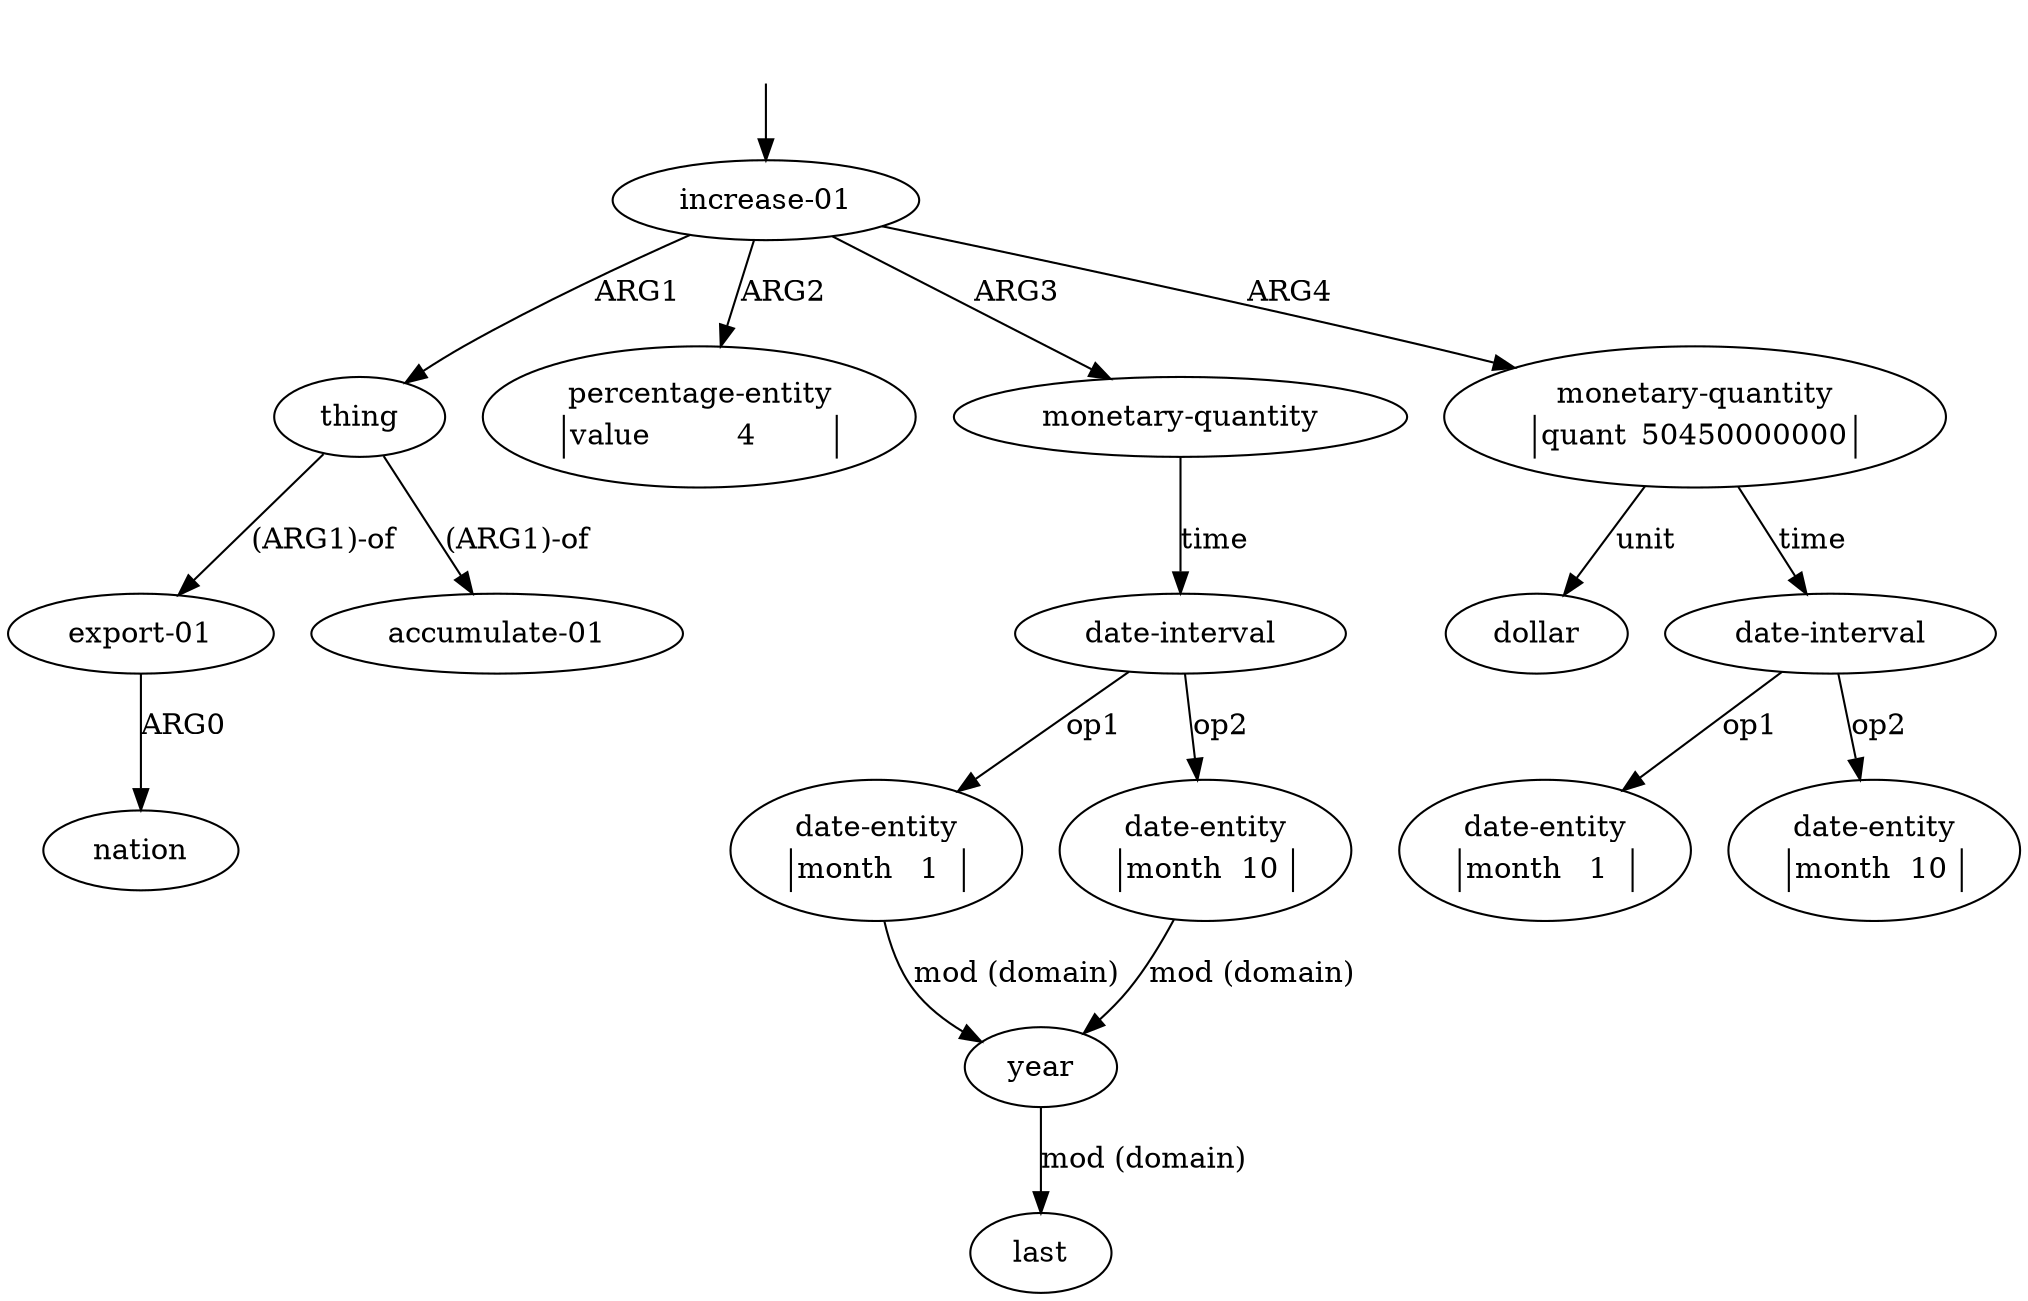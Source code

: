 digraph "20011007" {
  top [ style=invis ];
  top -> 0;
  0 [ label=<<table align="center" border="0" cellspacing="0"><tr><td colspan="2">increase-01</td></tr></table>> ];
  1 [ label=<<table align="center" border="0" cellspacing="0"><tr><td colspan="2">thing</td></tr></table>> ];
  2 [ label=<<table align="center" border="0" cellspacing="0"><tr><td colspan="2">export-01</td></tr></table>> ];
  3 [ label=<<table align="center" border="0" cellspacing="0"><tr><td colspan="2">nation</td></tr></table>> ];
  4 [ label=<<table align="center" border="0" cellspacing="0"><tr><td colspan="2">accumulate-01</td></tr></table>> ];
  5 [ label=<<table align="center" border="0" cellspacing="0"><tr><td colspan="2">percentage-entity</td></tr><tr><td sides="l" border="1" align="left">value</td><td sides="r" border="1" align="left">4</td></tr></table>> ];
  6 [ label=<<table align="center" border="0" cellspacing="0"><tr><td colspan="2">monetary-quantity</td></tr></table>> ];
  7 [ label=<<table align="center" border="0" cellspacing="0"><tr><td colspan="2">date-interval</td></tr></table>> ];
  8 [ label=<<table align="center" border="0" cellspacing="0"><tr><td colspan="2">date-entity</td></tr><tr><td sides="l" border="1" align="left">month</td><td sides="r" border="1" align="left">1</td></tr></table>> ];
  9 [ label=<<table align="center" border="0" cellspacing="0"><tr><td colspan="2">year</td></tr></table>> ];
  10 [ label=<<table align="center" border="0" cellspacing="0"><tr><td colspan="2">last</td></tr></table>> ];
  11 [ label=<<table align="center" border="0" cellspacing="0"><tr><td colspan="2">date-entity</td></tr><tr><td sides="l" border="1" align="left">month</td><td sides="r" border="1" align="left">10</td></tr></table>> ];
  12 [ label=<<table align="center" border="0" cellspacing="0"><tr><td colspan="2">monetary-quantity</td></tr><tr><td sides="l" border="1" align="left">quant</td><td sides="r" border="1" align="left">50450000000</td></tr></table>> ];
  13 [ label=<<table align="center" border="0" cellspacing="0"><tr><td colspan="2">dollar</td></tr></table>> ];
  14 [ label=<<table align="center" border="0" cellspacing="0"><tr><td colspan="2">date-interval</td></tr></table>> ];
  15 [ label=<<table align="center" border="0" cellspacing="0"><tr><td colspan="2">date-entity</td></tr><tr><td sides="l" border="1" align="left">month</td><td sides="r" border="1" align="left">1</td></tr></table>> ];
  16 [ label=<<table align="center" border="0" cellspacing="0"><tr><td colspan="2">date-entity</td></tr><tr><td sides="l" border="1" align="left">month</td><td sides="r" border="1" align="left">10</td></tr></table>> ];
  0 -> 12 [ label="ARG4" ];
  0 -> 1 [ label="ARG1" ];
  7 -> 11 [ label="op2" ];
  0 -> 5 [ label="ARG2" ];
  7 -> 8 [ label="op1" ];
  9 -> 10 [ label="mod (domain)" ];
  2 -> 3 [ label="ARG0" ];
  11 -> 9 [ label="mod (domain)" ];
  6 -> 7 [ label="time" ];
  8 -> 9 [ label="mod (domain)" ];
  12 -> 13 [ label="unit" ];
  14 -> 16 [ label="op2" ];
  1 -> 2 [ label="(ARG1)-of" ];
  12 -> 14 [ label="time" ];
  0 -> 6 [ label="ARG3" ];
  1 -> 4 [ label="(ARG1)-of" ];
  14 -> 15 [ label="op1" ];
}

